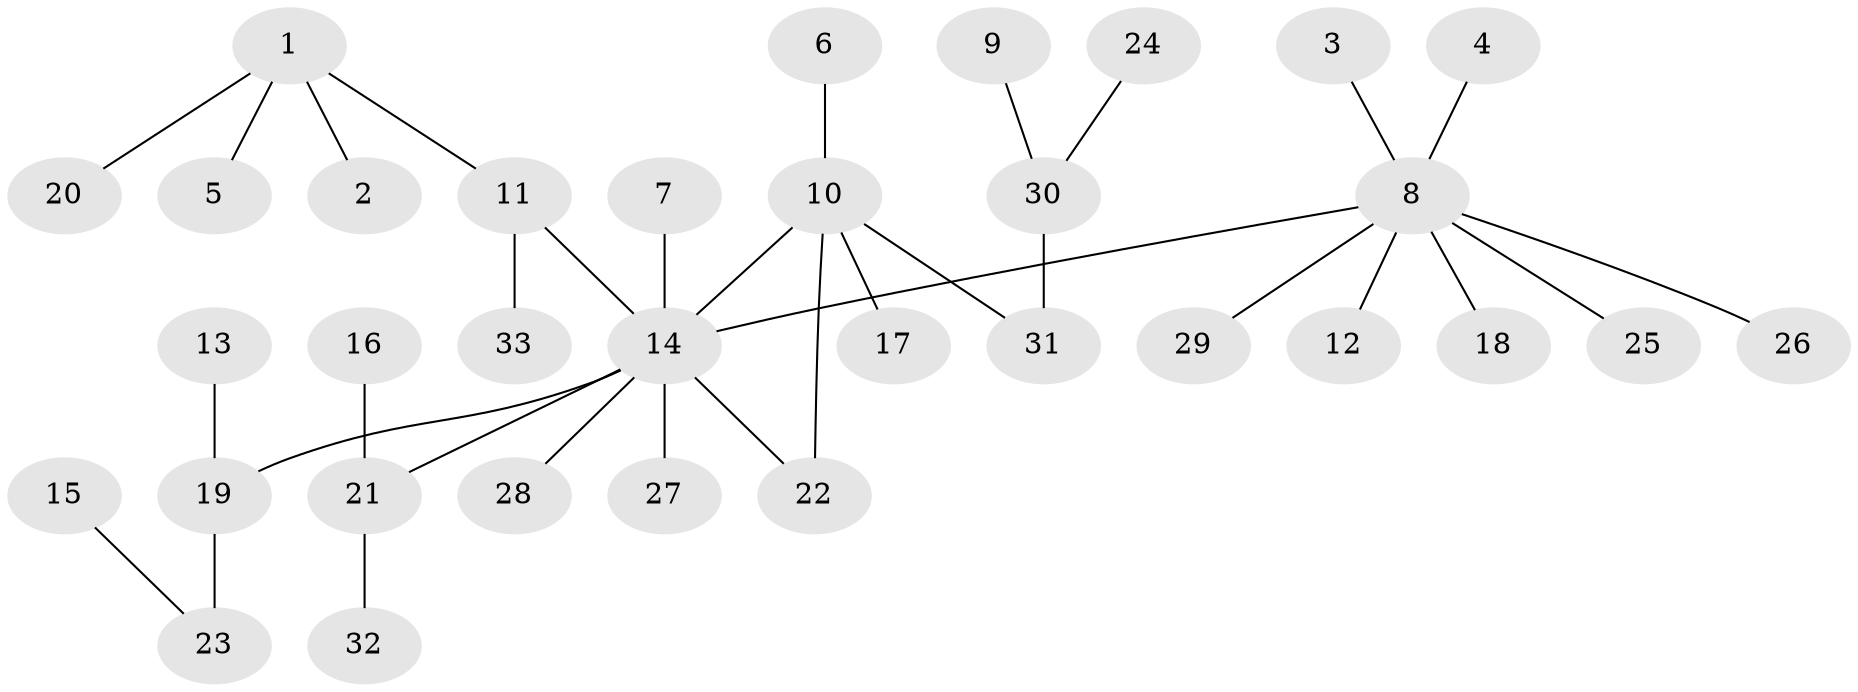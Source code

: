 // original degree distribution, {12: 0.015151515151515152, 3: 0.06060606060606061, 4: 0.030303030303030304, 7: 0.015151515151515152, 1: 0.6060606060606061, 2: 0.19696969696969696, 5: 0.045454545454545456, 6: 0.015151515151515152, 10: 0.015151515151515152}
// Generated by graph-tools (version 1.1) at 2025/01/03/09/25 03:01:44]
// undirected, 33 vertices, 33 edges
graph export_dot {
graph [start="1"]
  node [color=gray90,style=filled];
  1;
  2;
  3;
  4;
  5;
  6;
  7;
  8;
  9;
  10;
  11;
  12;
  13;
  14;
  15;
  16;
  17;
  18;
  19;
  20;
  21;
  22;
  23;
  24;
  25;
  26;
  27;
  28;
  29;
  30;
  31;
  32;
  33;
  1 -- 2 [weight=1.0];
  1 -- 5 [weight=1.0];
  1 -- 11 [weight=1.0];
  1 -- 20 [weight=1.0];
  3 -- 8 [weight=1.0];
  4 -- 8 [weight=1.0];
  6 -- 10 [weight=1.0];
  7 -- 14 [weight=1.0];
  8 -- 12 [weight=1.0];
  8 -- 14 [weight=1.0];
  8 -- 18 [weight=1.0];
  8 -- 25 [weight=1.0];
  8 -- 26 [weight=1.0];
  8 -- 29 [weight=1.0];
  9 -- 30 [weight=1.0];
  10 -- 14 [weight=1.0];
  10 -- 17 [weight=1.0];
  10 -- 22 [weight=1.0];
  10 -- 31 [weight=1.0];
  11 -- 14 [weight=1.0];
  11 -- 33 [weight=1.0];
  13 -- 19 [weight=1.0];
  14 -- 19 [weight=1.0];
  14 -- 21 [weight=1.0];
  14 -- 22 [weight=1.0];
  14 -- 27 [weight=1.0];
  14 -- 28 [weight=1.0];
  15 -- 23 [weight=1.0];
  16 -- 21 [weight=1.0];
  19 -- 23 [weight=2.0];
  21 -- 32 [weight=1.0];
  24 -- 30 [weight=1.0];
  30 -- 31 [weight=1.0];
}
